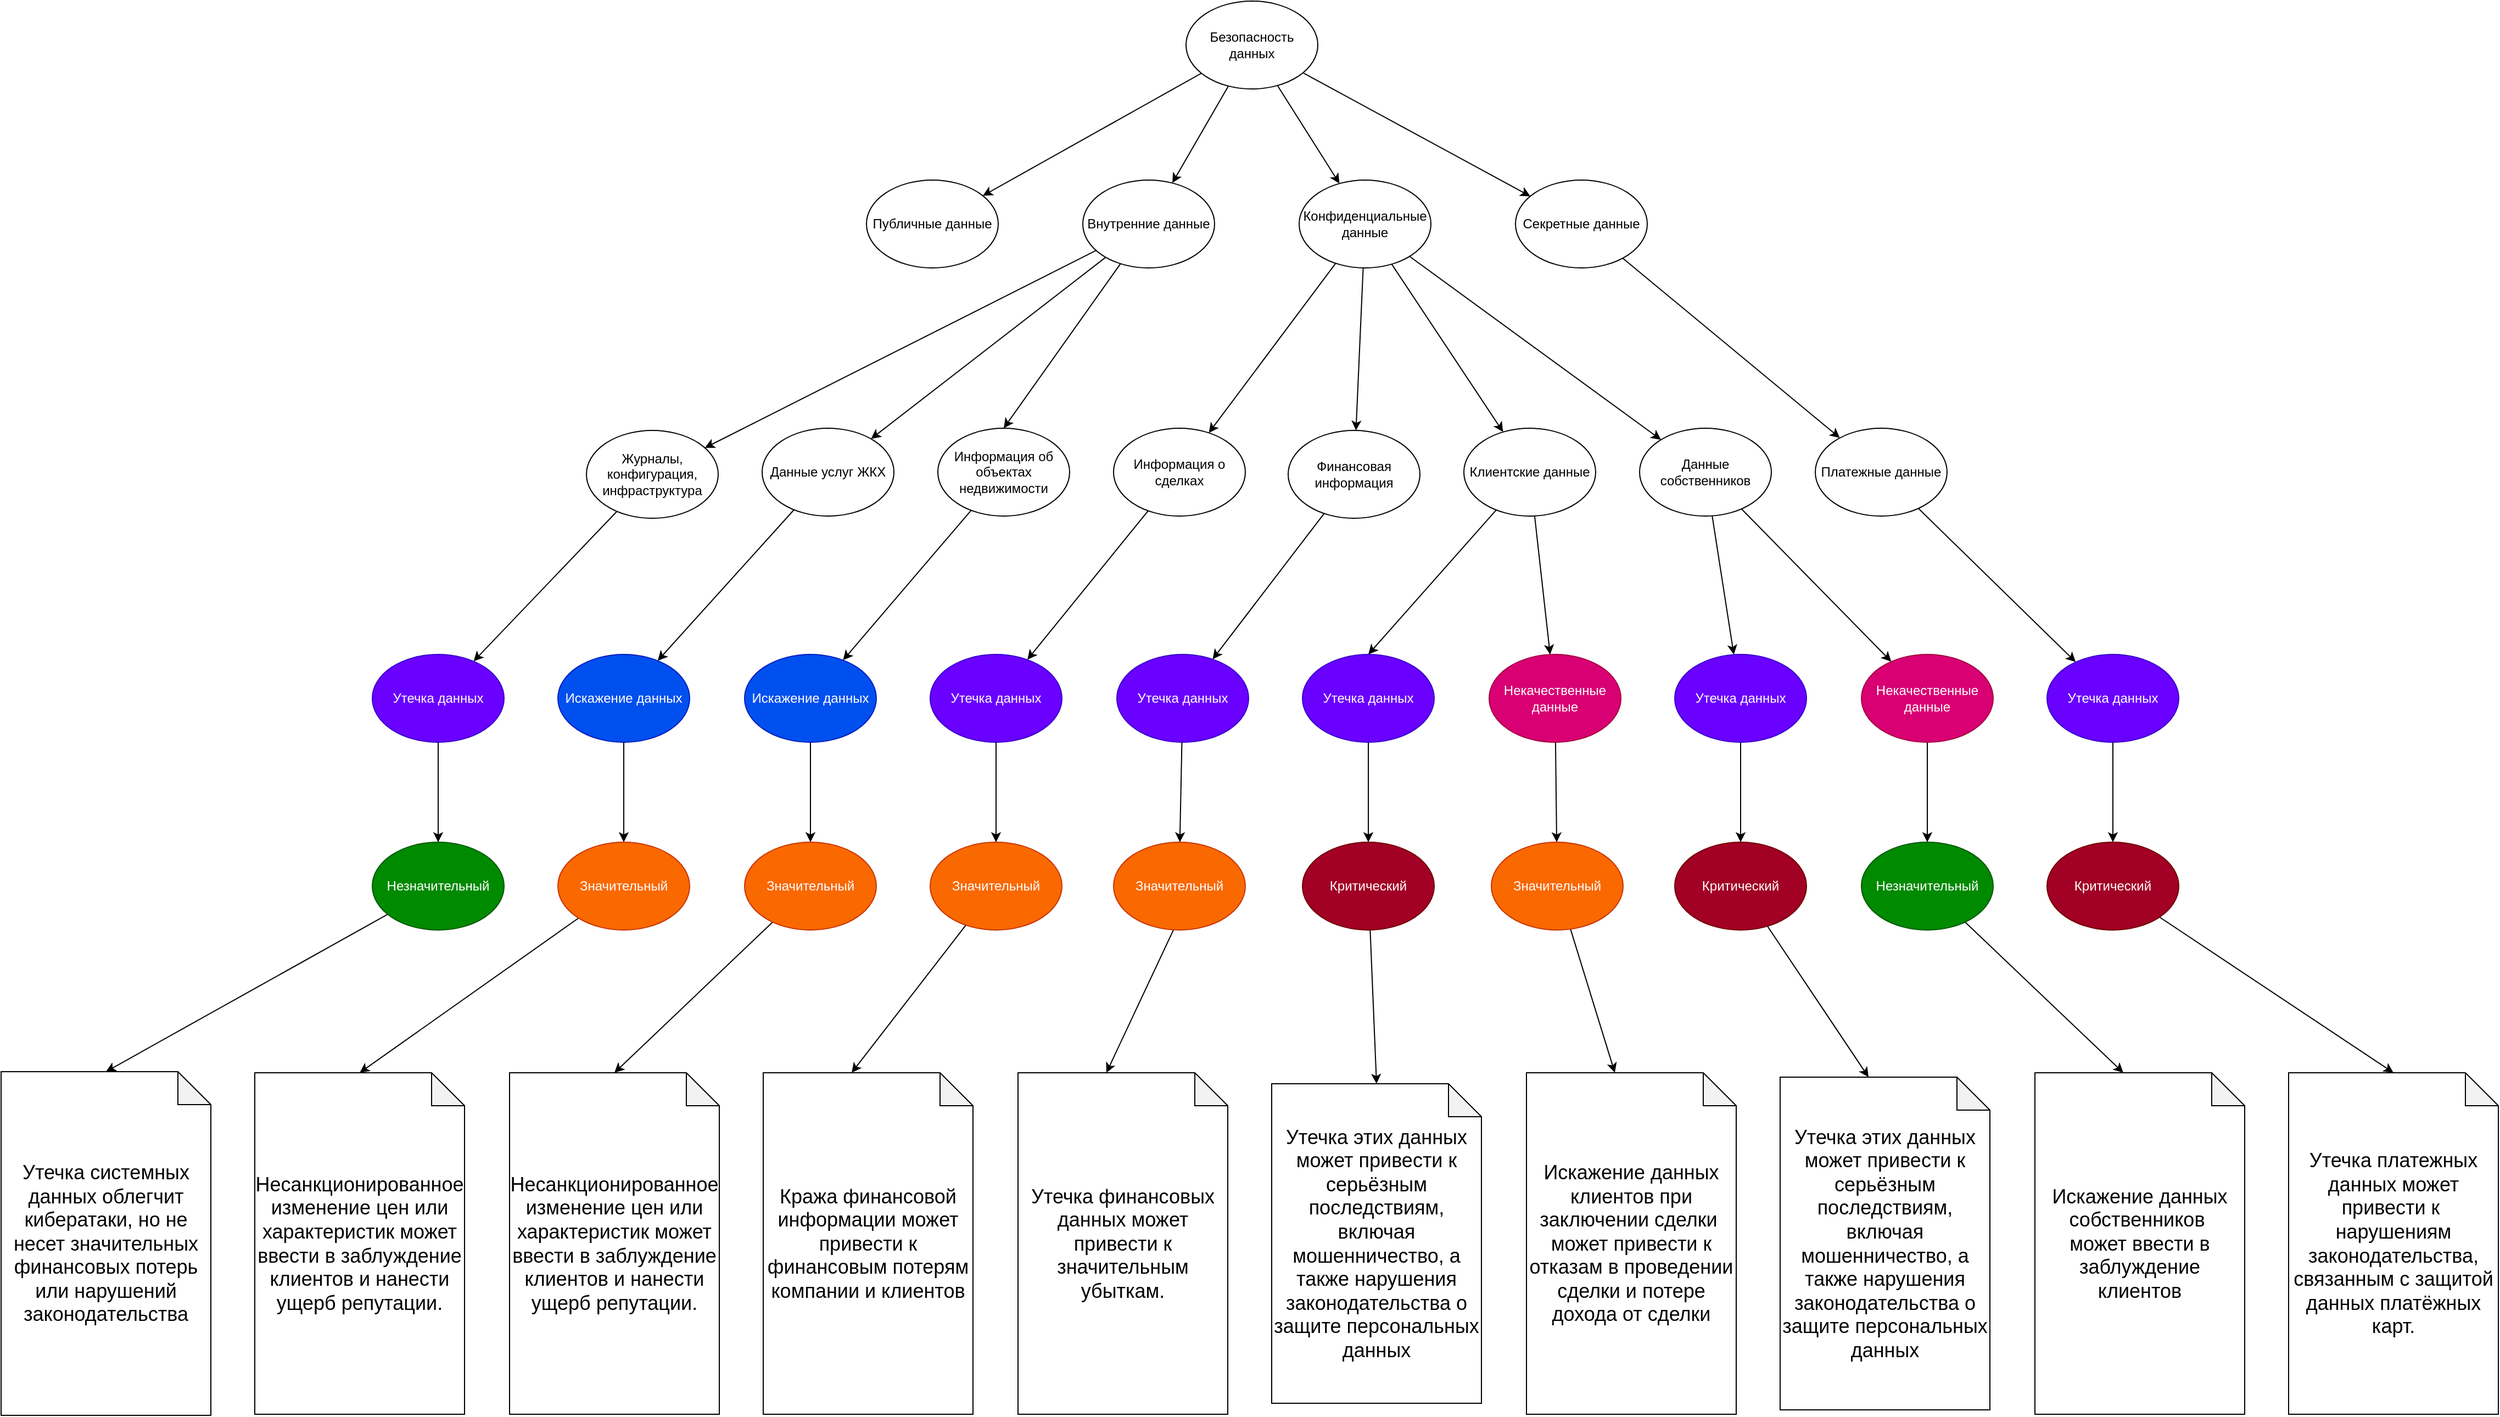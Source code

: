 <mxfile border="50" scale="3" compressed="false" locked="false" version="24.7.17">
  <diagram name="Blank" id="YmL12bMKpDGza6XwsDPr">
    <mxGraphModel dx="3905" dy="2410" grid="0" gridSize="10" guides="1" tooltips="1" connect="1" arrows="1" fold="1" page="0" pageScale="1" pageWidth="827" pageHeight="1169" background="none" math="1" shadow="0">
      <root>
        <mxCell id="X5NqExCQtvZxIxQ7pmgY-0" />
        <mxCell id="1" parent="X5NqExCQtvZxIxQ7pmgY-0" />
        <mxCell id="iUF3AZ4xDHUMgEFbk4HD-5" style="rounded=0;orthogonalLoop=1;jettySize=auto;html=1;" parent="1" source="iUF3AZ4xDHUMgEFbk4HD-4" target="iUF3AZ4xDHUMgEFbk4HD-8" edge="1">
          <mxGeometry relative="1" as="geometry">
            <mxPoint x="279" y="98.412" as="targetPoint" />
          </mxGeometry>
        </mxCell>
        <mxCell id="iUF3AZ4xDHUMgEFbk4HD-11" value="" style="rounded=0;orthogonalLoop=1;jettySize=auto;html=1;" parent="1" source="iUF3AZ4xDHUMgEFbk4HD-4" target="iUF3AZ4xDHUMgEFbk4HD-9" edge="1">
          <mxGeometry relative="1" as="geometry" />
        </mxCell>
        <mxCell id="iUF3AZ4xDHUMgEFbk4HD-13" value="" style="rounded=0;orthogonalLoop=1;jettySize=auto;html=1;" parent="1" source="iUF3AZ4xDHUMgEFbk4HD-4" target="iUF3AZ4xDHUMgEFbk4HD-12" edge="1">
          <mxGeometry relative="1" as="geometry" />
        </mxCell>
        <mxCell id="iUF3AZ4xDHUMgEFbk4HD-15" value="" style="rounded=0;orthogonalLoop=1;jettySize=auto;html=1;" parent="1" source="iUF3AZ4xDHUMgEFbk4HD-4" target="iUF3AZ4xDHUMgEFbk4HD-14" edge="1">
          <mxGeometry relative="1" as="geometry" />
        </mxCell>
        <mxCell id="iUF3AZ4xDHUMgEFbk4HD-4" value="Безопасность данных" style="ellipse;whiteSpace=wrap;html=1;" parent="1" vertex="1">
          <mxGeometry x="377" y="-40" width="120" height="80" as="geometry" />
        </mxCell>
        <mxCell id="iUF3AZ4xDHUMgEFbk4HD-8" value="Публичные данные" style="ellipse;whiteSpace=wrap;html=1;" parent="1" vertex="1">
          <mxGeometry x="86" y="123.002" width="120" height="80" as="geometry" />
        </mxCell>
        <mxCell id="L0yhtiMxKiU-OxAI1r1Y-7" style="rounded=0;orthogonalLoop=1;jettySize=auto;html=1;" parent="1" source="iUF3AZ4xDHUMgEFbk4HD-9" target="L0yhtiMxKiU-OxAI1r1Y-6" edge="1">
          <mxGeometry relative="1" as="geometry" />
        </mxCell>
        <mxCell id="L0yhtiMxKiU-OxAI1r1Y-9" style="rounded=0;orthogonalLoop=1;jettySize=auto;html=1;entryX=0.5;entryY=0;entryDx=0;entryDy=0;" parent="1" source="iUF3AZ4xDHUMgEFbk4HD-9" target="L0yhtiMxKiU-OxAI1r1Y-8" edge="1">
          <mxGeometry relative="1" as="geometry" />
        </mxCell>
        <mxCell id="L0yhtiMxKiU-OxAI1r1Y-15" style="rounded=0;orthogonalLoop=1;jettySize=auto;html=1;" parent="1" source="iUF3AZ4xDHUMgEFbk4HD-9" target="L0yhtiMxKiU-OxAI1r1Y-14" edge="1">
          <mxGeometry relative="1" as="geometry" />
        </mxCell>
        <mxCell id="iUF3AZ4xDHUMgEFbk4HD-9" value="Внутренние данные" style="ellipse;whiteSpace=wrap;html=1;" parent="1" vertex="1">
          <mxGeometry x="283" y="123" width="120" height="80" as="geometry" />
        </mxCell>
        <mxCell id="wKMJWpAbcCPycHeCVbr1-2" value="" style="rounded=0;orthogonalLoop=1;jettySize=auto;html=1;" parent="1" source="iUF3AZ4xDHUMgEFbk4HD-12" target="wKMJWpAbcCPycHeCVbr1-1" edge="1">
          <mxGeometry relative="1" as="geometry" />
        </mxCell>
        <mxCell id="wKMJWpAbcCPycHeCVbr1-7" value="" style="rounded=0;orthogonalLoop=1;jettySize=auto;html=1;" parent="1" source="iUF3AZ4xDHUMgEFbk4HD-12" target="wKMJWpAbcCPycHeCVbr1-6" edge="1">
          <mxGeometry relative="1" as="geometry" />
        </mxCell>
        <mxCell id="L0yhtiMxKiU-OxAI1r1Y-11" style="rounded=0;orthogonalLoop=1;jettySize=auto;html=1;" parent="1" source="iUF3AZ4xDHUMgEFbk4HD-12" target="L0yhtiMxKiU-OxAI1r1Y-10" edge="1">
          <mxGeometry relative="1" as="geometry" />
        </mxCell>
        <mxCell id="L0yhtiMxKiU-OxAI1r1Y-13" style="rounded=0;orthogonalLoop=1;jettySize=auto;html=1;" parent="1" source="iUF3AZ4xDHUMgEFbk4HD-12" target="L0yhtiMxKiU-OxAI1r1Y-12" edge="1">
          <mxGeometry relative="1" as="geometry" />
        </mxCell>
        <mxCell id="iUF3AZ4xDHUMgEFbk4HD-12" value="Конфиденциальные данные" style="ellipse;whiteSpace=wrap;html=1;" parent="1" vertex="1">
          <mxGeometry x="480" y="123" width="120" height="80" as="geometry" />
        </mxCell>
        <mxCell id="L0yhtiMxKiU-OxAI1r1Y-23" style="rounded=0;orthogonalLoop=1;jettySize=auto;html=1;" parent="1" source="iUF3AZ4xDHUMgEFbk4HD-14" target="L0yhtiMxKiU-OxAI1r1Y-22" edge="1">
          <mxGeometry relative="1" as="geometry" />
        </mxCell>
        <mxCell id="iUF3AZ4xDHUMgEFbk4HD-14" value="Секретные данные" style="ellipse;whiteSpace=wrap;html=1;" parent="1" vertex="1">
          <mxGeometry x="677" y="123" width="120" height="80" as="geometry" />
        </mxCell>
        <mxCell id="L0yhtiMxKiU-OxAI1r1Y-35" style="rounded=0;orthogonalLoop=1;jettySize=auto;html=1;" parent="1" source="wKMJWpAbcCPycHeCVbr1-1" target="L0yhtiMxKiU-OxAI1r1Y-34" edge="1">
          <mxGeometry relative="1" as="geometry" />
        </mxCell>
        <mxCell id="wKMJWpAbcCPycHeCVbr1-1" value="Информация о сделках" style="ellipse;whiteSpace=wrap;html=1;" parent="1" vertex="1">
          <mxGeometry x="311" y="349" width="120" height="80" as="geometry" />
        </mxCell>
        <mxCell id="L0yhtiMxKiU-OxAI1r1Y-20" style="rounded=0;orthogonalLoop=1;jettySize=auto;html=1;entryX=0.5;entryY=0;entryDx=0;entryDy=0;" parent="1" source="wKMJWpAbcCPycHeCVbr1-6" target="L0yhtiMxKiU-OxAI1r1Y-19" edge="1">
          <mxGeometry relative="1" as="geometry" />
        </mxCell>
        <mxCell id="L0yhtiMxKiU-OxAI1r1Y-39" style="rounded=0;orthogonalLoop=1;jettySize=auto;html=1;" parent="1" source="wKMJWpAbcCPycHeCVbr1-6" target="L0yhtiMxKiU-OxAI1r1Y-38" edge="1">
          <mxGeometry relative="1" as="geometry" />
        </mxCell>
        <mxCell id="wKMJWpAbcCPycHeCVbr1-6" value="Клиентские данные" style="ellipse;whiteSpace=wrap;html=1;" parent="1" vertex="1">
          <mxGeometry x="630" y="349" width="120" height="80" as="geometry" />
        </mxCell>
        <mxCell id="L0yhtiMxKiU-OxAI1r1Y-54" style="rounded=0;orthogonalLoop=1;jettySize=auto;html=1;" parent="1" source="L0yhtiMxKiU-OxAI1r1Y-1" target="L0yhtiMxKiU-OxAI1r1Y-53" edge="1">
          <mxGeometry relative="1" as="geometry" />
        </mxCell>
        <mxCell id="L0yhtiMxKiU-OxAI1r1Y-1" value="Утечка данных" style="ellipse;whiteSpace=wrap;html=1;fillColor=#6a00ff;fontColor=#ffffff;strokeColor=#3700CC;" parent="1" vertex="1">
          <mxGeometry x="-364" y="555" width="120" height="80" as="geometry" />
        </mxCell>
        <mxCell id="L0yhtiMxKiU-OxAI1r1Y-52" style="rounded=0;orthogonalLoop=1;jettySize=auto;html=1;" parent="1" source="L0yhtiMxKiU-OxAI1r1Y-3" target="L0yhtiMxKiU-OxAI1r1Y-51" edge="1">
          <mxGeometry relative="1" as="geometry" />
        </mxCell>
        <mxCell id="L0yhtiMxKiU-OxAI1r1Y-3" value="Искажение данных" style="ellipse;whiteSpace=wrap;html=1;fillColor=#0050ef;fontColor=#ffffff;strokeColor=#001DBC;" parent="1" vertex="1">
          <mxGeometry x="-25" y="555" width="120" height="80" as="geometry" />
        </mxCell>
        <mxCell id="L0yhtiMxKiU-OxAI1r1Y-45" style="rounded=0;orthogonalLoop=1;jettySize=auto;html=1;" parent="1" source="L0yhtiMxKiU-OxAI1r1Y-4" target="L0yhtiMxKiU-OxAI1r1Y-43" edge="1">
          <mxGeometry relative="1" as="geometry" />
        </mxCell>
        <mxCell id="L0yhtiMxKiU-OxAI1r1Y-4" value="Некачественные данные" style="ellipse;whiteSpace=wrap;html=1;fillColor=#d80073;fontColor=#ffffff;strokeColor=#A50040;" parent="1" vertex="1">
          <mxGeometry x="992" y="555" width="120" height="80" as="geometry" />
        </mxCell>
        <mxCell id="L0yhtiMxKiU-OxAI1r1Y-16" style="rounded=0;orthogonalLoop=1;jettySize=auto;html=1;" parent="1" source="L0yhtiMxKiU-OxAI1r1Y-6" target="L0yhtiMxKiU-OxAI1r1Y-1" edge="1">
          <mxGeometry relative="1" as="geometry" />
        </mxCell>
        <mxCell id="L0yhtiMxKiU-OxAI1r1Y-6" value="Журналы, конфигурация,&lt;div&gt;инфраструктура&lt;/div&gt;" style="ellipse;whiteSpace=wrap;html=1;" parent="1" vertex="1">
          <mxGeometry x="-169" y="351" width="120" height="80" as="geometry" />
        </mxCell>
        <mxCell id="L0yhtiMxKiU-OxAI1r1Y-18" style="rounded=0;orthogonalLoop=1;jettySize=auto;html=1;" parent="1" source="L0yhtiMxKiU-OxAI1r1Y-8" target="L0yhtiMxKiU-OxAI1r1Y-3" edge="1">
          <mxGeometry relative="1" as="geometry" />
        </mxCell>
        <mxCell id="L0yhtiMxKiU-OxAI1r1Y-8" value="Информация об объектах недвижимости" style="ellipse;whiteSpace=wrap;html=1;" parent="1" vertex="1">
          <mxGeometry x="151" y="349" width="120" height="80" as="geometry" />
        </mxCell>
        <mxCell id="L0yhtiMxKiU-OxAI1r1Y-25" style="rounded=0;orthogonalLoop=1;jettySize=auto;html=1;" parent="1" source="L0yhtiMxKiU-OxAI1r1Y-10" target="L0yhtiMxKiU-OxAI1r1Y-24" edge="1">
          <mxGeometry relative="1" as="geometry" />
        </mxCell>
        <mxCell id="L0yhtiMxKiU-OxAI1r1Y-10" value="Финансовая информация" style="ellipse;whiteSpace=wrap;html=1;" parent="1" vertex="1">
          <mxGeometry x="470" y="351" width="120" height="80" as="geometry" />
        </mxCell>
        <mxCell id="L0yhtiMxKiU-OxAI1r1Y-21" style="rounded=0;orthogonalLoop=1;jettySize=auto;html=1;" parent="1" source="L0yhtiMxKiU-OxAI1r1Y-12" target="L0yhtiMxKiU-OxAI1r1Y-27" edge="1">
          <mxGeometry relative="1" as="geometry" />
        </mxCell>
        <mxCell id="L0yhtiMxKiU-OxAI1r1Y-26" style="rounded=0;orthogonalLoop=1;jettySize=auto;html=1;" parent="1" source="L0yhtiMxKiU-OxAI1r1Y-12" target="L0yhtiMxKiU-OxAI1r1Y-4" edge="1">
          <mxGeometry relative="1" as="geometry" />
        </mxCell>
        <mxCell id="L0yhtiMxKiU-OxAI1r1Y-12" value="Данные собственников" style="ellipse;whiteSpace=wrap;html=1;" parent="1" vertex="1">
          <mxGeometry x="790" y="349" width="120" height="80" as="geometry" />
        </mxCell>
        <mxCell id="L0yhtiMxKiU-OxAI1r1Y-17" style="rounded=0;orthogonalLoop=1;jettySize=auto;html=1;" parent="1" source="L0yhtiMxKiU-OxAI1r1Y-14" target="L0yhtiMxKiU-OxAI1r1Y-37" edge="1">
          <mxGeometry relative="1" as="geometry" />
        </mxCell>
        <mxCell id="L0yhtiMxKiU-OxAI1r1Y-14" value="Данные услуг ЖКХ" style="ellipse;whiteSpace=wrap;html=1;" parent="1" vertex="1">
          <mxGeometry x="-9" y="349" width="120" height="80" as="geometry" />
        </mxCell>
        <mxCell id="L0yhtiMxKiU-OxAI1r1Y-59" style="rounded=0;orthogonalLoop=1;jettySize=auto;html=1;" parent="1" source="L0yhtiMxKiU-OxAI1r1Y-19" target="L0yhtiMxKiU-OxAI1r1Y-58" edge="1">
          <mxGeometry relative="1" as="geometry" />
        </mxCell>
        <mxCell id="L0yhtiMxKiU-OxAI1r1Y-19" value="Утечка данных" style="ellipse;whiteSpace=wrap;html=1;fillColor=#6a00ff;fontColor=#ffffff;strokeColor=#3700CC;" parent="1" vertex="1">
          <mxGeometry x="483" y="555" width="120" height="80" as="geometry" />
        </mxCell>
        <mxCell id="L0yhtiMxKiU-OxAI1r1Y-33" style="rounded=0;orthogonalLoop=1;jettySize=auto;html=1;" parent="1" source="L0yhtiMxKiU-OxAI1r1Y-22" target="L0yhtiMxKiU-OxAI1r1Y-32" edge="1">
          <mxGeometry relative="1" as="geometry" />
        </mxCell>
        <mxCell id="L0yhtiMxKiU-OxAI1r1Y-22" value="Платежные данные" style="ellipse;whiteSpace=wrap;html=1;" parent="1" vertex="1">
          <mxGeometry x="950" y="349" width="120" height="80" as="geometry" />
        </mxCell>
        <mxCell id="L0yhtiMxKiU-OxAI1r1Y-46" style="rounded=0;orthogonalLoop=1;jettySize=auto;html=1;" parent="1" source="L0yhtiMxKiU-OxAI1r1Y-24" edge="1">
          <mxGeometry relative="1" as="geometry">
            <mxPoint x="371.36" y="726.001" as="targetPoint" />
          </mxGeometry>
        </mxCell>
        <mxCell id="L0yhtiMxKiU-OxAI1r1Y-24" value="Утечка данных" style="ellipse;whiteSpace=wrap;html=1;fillColor=#6a00ff;fontColor=#ffffff;strokeColor=#3700CC;" parent="1" vertex="1">
          <mxGeometry x="314" y="555" width="120" height="80" as="geometry" />
        </mxCell>
        <mxCell id="L0yhtiMxKiU-OxAI1r1Y-57" style="rounded=0;orthogonalLoop=1;jettySize=auto;html=1;" parent="1" source="L0yhtiMxKiU-OxAI1r1Y-27" target="L0yhtiMxKiU-OxAI1r1Y-55" edge="1">
          <mxGeometry relative="1" as="geometry" />
        </mxCell>
        <mxCell id="L0yhtiMxKiU-OxAI1r1Y-27" value="Утечка данных" style="ellipse;whiteSpace=wrap;html=1;fillColor=#6a00ff;fontColor=#ffffff;strokeColor=#3700CC;" parent="1" vertex="1">
          <mxGeometry x="822" y="555" width="120" height="80" as="geometry" />
        </mxCell>
        <mxCell id="L0yhtiMxKiU-OxAI1r1Y-48" style="rounded=0;orthogonalLoop=1;jettySize=auto;html=1;" parent="1" source="L0yhtiMxKiU-OxAI1r1Y-32" target="L0yhtiMxKiU-OxAI1r1Y-47" edge="1">
          <mxGeometry relative="1" as="geometry" />
        </mxCell>
        <mxCell id="L0yhtiMxKiU-OxAI1r1Y-32" value="Утечка данных" style="ellipse;whiteSpace=wrap;html=1;fillColor=#6a00ff;fontColor=#ffffff;strokeColor=#3700CC;" parent="1" vertex="1">
          <mxGeometry x="1161" y="555" width="120" height="80" as="geometry" />
        </mxCell>
        <mxCell id="L0yhtiMxKiU-OxAI1r1Y-61" style="rounded=0;orthogonalLoop=1;jettySize=auto;html=1;" parent="1" source="L0yhtiMxKiU-OxAI1r1Y-34" target="L0yhtiMxKiU-OxAI1r1Y-60" edge="1">
          <mxGeometry relative="1" as="geometry" />
        </mxCell>
        <mxCell id="L0yhtiMxKiU-OxAI1r1Y-34" value="Утечка данных" style="ellipse;whiteSpace=wrap;html=1;fillColor=#6a00ff;fontColor=#ffffff;strokeColor=#3700CC;" parent="1" vertex="1">
          <mxGeometry x="144" y="555" width="120" height="80" as="geometry" />
        </mxCell>
        <mxCell id="L0yhtiMxKiU-OxAI1r1Y-50" style="rounded=0;orthogonalLoop=1;jettySize=auto;html=1;" parent="1" source="L0yhtiMxKiU-OxAI1r1Y-37" target="L0yhtiMxKiU-OxAI1r1Y-49" edge="1">
          <mxGeometry relative="1" as="geometry" />
        </mxCell>
        <mxCell id="L0yhtiMxKiU-OxAI1r1Y-37" value="Искажение данных" style="ellipse;whiteSpace=wrap;html=1;fillColor=#0050ef;fontColor=#ffffff;strokeColor=#001DBC;" parent="1" vertex="1">
          <mxGeometry x="-195" y="555" width="120" height="80" as="geometry" />
        </mxCell>
        <mxCell id="L0yhtiMxKiU-OxAI1r1Y-44" style="rounded=0;orthogonalLoop=1;jettySize=auto;html=1;" parent="1" source="L0yhtiMxKiU-OxAI1r1Y-38" target="L0yhtiMxKiU-OxAI1r1Y-41" edge="1">
          <mxGeometry relative="1" as="geometry" />
        </mxCell>
        <mxCell id="L0yhtiMxKiU-OxAI1r1Y-38" value="Некачественные данные" style="ellipse;whiteSpace=wrap;html=1;fillColor=#d80073;fontColor=#ffffff;strokeColor=#A50040;" parent="1" vertex="1">
          <mxGeometry x="653" y="555" width="120" height="80" as="geometry" />
        </mxCell>
        <mxCell id="L0yhtiMxKiU-OxAI1r1Y-77" style="rounded=0;orthogonalLoop=1;jettySize=auto;html=1;entryX=0;entryY=0;entryDx=80.5;entryDy=0;entryPerimeter=0;" parent="1" source="L0yhtiMxKiU-OxAI1r1Y-41" target="L0yhtiMxKiU-OxAI1r1Y-75" edge="1">
          <mxGeometry relative="1" as="geometry" />
        </mxCell>
        <mxCell id="L0yhtiMxKiU-OxAI1r1Y-41" value="Значительный" style="ellipse;whiteSpace=wrap;html=1;fillColor=#fa6800;fontColor=#FFFFFF;strokeColor=#C73500;" parent="1" vertex="1">
          <mxGeometry x="655" y="726" width="120" height="80" as="geometry" />
        </mxCell>
        <mxCell id="L0yhtiMxKiU-OxAI1r1Y-73" style="rounded=0;orthogonalLoop=1;jettySize=auto;html=1;entryX=0;entryY=0;entryDx=80.5;entryDy=0;entryPerimeter=0;" parent="1" target="L0yhtiMxKiU-OxAI1r1Y-71" edge="1">
          <mxGeometry relative="1" as="geometry">
            <mxPoint x="365.568" y="805.836" as="sourcePoint" />
          </mxGeometry>
        </mxCell>
        <mxCell id="L0yhtiMxKiU-OxAI1r1Y-76" style="rounded=0;orthogonalLoop=1;jettySize=auto;html=1;entryX=0;entryY=0;entryDx=80.5;entryDy=0;entryPerimeter=0;" parent="1" source="L0yhtiMxKiU-OxAI1r1Y-43" target="L0yhtiMxKiU-OxAI1r1Y-74" edge="1">
          <mxGeometry relative="1" as="geometry" />
        </mxCell>
        <mxCell id="L0yhtiMxKiU-OxAI1r1Y-43" value="Незначительный" style="ellipse;whiteSpace=wrap;html=1;fillColor=#008a00;fontColor=#ffffff;strokeColor=#005700;" parent="1" vertex="1">
          <mxGeometry x="992" y="726" width="120" height="80" as="geometry" />
        </mxCell>
        <mxCell id="L0yhtiMxKiU-OxAI1r1Y-72" style="rounded=0;orthogonalLoop=1;jettySize=auto;html=1;entryX=0.5;entryY=0;entryDx=0;entryDy=0;entryPerimeter=0;" parent="1" source="L0yhtiMxKiU-OxAI1r1Y-47" target="L0yhtiMxKiU-OxAI1r1Y-70" edge="1">
          <mxGeometry relative="1" as="geometry" />
        </mxCell>
        <mxCell id="L0yhtiMxKiU-OxAI1r1Y-47" value="Критический" style="ellipse;whiteSpace=wrap;html=1;fillColor=#a20025;fontColor=#ffffff;strokeColor=#6F0000;" parent="1" vertex="1">
          <mxGeometry x="1161" y="726" width="120" height="80" as="geometry" />
        </mxCell>
        <mxCell id="L0yhtiMxKiU-OxAI1r1Y-81" style="rounded=0;orthogonalLoop=1;jettySize=auto;html=1;entryX=0.5;entryY=0;entryDx=0;entryDy=0;entryPerimeter=0;" parent="1" source="L0yhtiMxKiU-OxAI1r1Y-49" target="L0yhtiMxKiU-OxAI1r1Y-80" edge="1">
          <mxGeometry relative="1" as="geometry" />
        </mxCell>
        <mxCell id="L0yhtiMxKiU-OxAI1r1Y-49" value="Значительный" style="ellipse;whiteSpace=wrap;html=1;fillColor=#fa6800;fontColor=#FFFFFF;strokeColor=#C73500;" parent="1" vertex="1">
          <mxGeometry x="-195" y="726" width="120" height="80" as="geometry" />
        </mxCell>
        <mxCell id="L0yhtiMxKiU-OxAI1r1Y-83" style="rounded=0;orthogonalLoop=1;jettySize=auto;html=1;entryX=0.5;entryY=0;entryDx=0;entryDy=0;entryPerimeter=0;" parent="1" source="L0yhtiMxKiU-OxAI1r1Y-51" target="L0yhtiMxKiU-OxAI1r1Y-82" edge="1">
          <mxGeometry relative="1" as="geometry" />
        </mxCell>
        <mxCell id="L0yhtiMxKiU-OxAI1r1Y-51" value="Значительный" style="ellipse;whiteSpace=wrap;html=1;fillColor=#fa6800;fontColor=#FFFFFF;strokeColor=#C73500;" parent="1" vertex="1">
          <mxGeometry x="-25" y="726" width="120" height="80" as="geometry" />
        </mxCell>
        <mxCell id="L0yhtiMxKiU-OxAI1r1Y-65" style="rounded=0;orthogonalLoop=1;jettySize=auto;html=1;entryX=0.5;entryY=0;entryDx=0;entryDy=0;entryPerimeter=0;" parent="1" source="L0yhtiMxKiU-OxAI1r1Y-53" target="L0yhtiMxKiU-OxAI1r1Y-63" edge="1">
          <mxGeometry relative="1" as="geometry" />
        </mxCell>
        <mxCell id="L0yhtiMxKiU-OxAI1r1Y-53" value="Незначительный" style="ellipse;whiteSpace=wrap;html=1;fillColor=#008a00;fontColor=#ffffff;strokeColor=#005700;" parent="1" vertex="1">
          <mxGeometry x="-364" y="726" width="120" height="80" as="geometry" />
        </mxCell>
        <mxCell id="L0yhtiMxKiU-OxAI1r1Y-67" style="rounded=0;orthogonalLoop=1;jettySize=auto;html=1;entryX=0;entryY=0;entryDx=80.5;entryDy=0;entryPerimeter=0;" parent="1" source="L0yhtiMxKiU-OxAI1r1Y-55" target="L0yhtiMxKiU-OxAI1r1Y-66" edge="1">
          <mxGeometry relative="1" as="geometry" />
        </mxCell>
        <mxCell id="L0yhtiMxKiU-OxAI1r1Y-55" value="Критический" style="ellipse;whiteSpace=wrap;html=1;fillColor=#a20025;fontColor=#ffffff;strokeColor=#6F0000;" parent="1" vertex="1">
          <mxGeometry x="822" y="726" width="120" height="80" as="geometry" />
        </mxCell>
        <mxCell id="L0yhtiMxKiU-OxAI1r1Y-69" style="rounded=0;orthogonalLoop=1;jettySize=auto;html=1;entryX=0.5;entryY=0;entryDx=0;entryDy=0;entryPerimeter=0;" parent="1" source="L0yhtiMxKiU-OxAI1r1Y-58" target="L0yhtiMxKiU-OxAI1r1Y-68" edge="1">
          <mxGeometry relative="1" as="geometry" />
        </mxCell>
        <mxCell id="L0yhtiMxKiU-OxAI1r1Y-58" value="Критический" style="ellipse;whiteSpace=wrap;html=1;fillColor=#a20025;fontColor=#ffffff;strokeColor=#6F0000;" parent="1" vertex="1">
          <mxGeometry x="483" y="726" width="120" height="80" as="geometry" />
        </mxCell>
        <mxCell id="L0yhtiMxKiU-OxAI1r1Y-79" style="rounded=0;orthogonalLoop=1;jettySize=auto;html=1;entryX=0;entryY=0;entryDx=80.5;entryDy=0;entryPerimeter=0;" parent="1" source="L0yhtiMxKiU-OxAI1r1Y-60" target="L0yhtiMxKiU-OxAI1r1Y-78" edge="1">
          <mxGeometry relative="1" as="geometry" />
        </mxCell>
        <mxCell id="L0yhtiMxKiU-OxAI1r1Y-60" value="Значительный" style="ellipse;whiteSpace=wrap;html=1;fillColor=#fa6800;fontColor=#FFFFFF;strokeColor=#C73500;" parent="1" vertex="1">
          <mxGeometry x="144" y="726" width="120" height="80" as="geometry" />
        </mxCell>
        <mxCell id="L0yhtiMxKiU-OxAI1r1Y-63" value="&lt;span style=&quot;font-family: &amp;quot;YS Text&amp;quot;, sans-serif; font-size: 18px; text-align: left; white-space-collapse: preserve-breaks;&quot;&gt;Утечка системных данных облегчит кибератаки, но не несет значительных финансовых потерь или нарушений законодательства&lt;/span&gt;" style="shape=note;whiteSpace=wrap;html=1;backgroundOutline=1;darkOpacity=0.05;fillColor=default;" parent="1" vertex="1">
          <mxGeometry x="-702" y="935" width="191" height="313" as="geometry" />
        </mxCell>
        <mxCell id="L0yhtiMxKiU-OxAI1r1Y-66" value="&lt;span style=&quot;font-family: &amp;quot;YS Text&amp;quot;, sans-serif; font-size: 18px; text-align: left; white-space-collapse: preserve-breaks;&quot;&gt;Утечка этих данных может привести к серьёзным последствиям, включая мошенничество, а также нарушения законодательства о защите персональных данных&lt;/span&gt;" style="shape=note;whiteSpace=wrap;html=1;backgroundOutline=1;darkOpacity=0.05;" parent="1" vertex="1">
          <mxGeometry x="918" y="940" width="191" height="303" as="geometry" />
        </mxCell>
        <mxCell id="L0yhtiMxKiU-OxAI1r1Y-68" value="&lt;span style=&quot;font-family: &amp;quot;YS Text&amp;quot;, sans-serif; font-size: 18px; text-align: left; white-space-collapse: preserve-breaks;&quot;&gt;Утечка этих данных может привести к серьёзным последствиям, включая мошенничество, а также нарушения законодательства о защите персональных данных&lt;/span&gt;" style="shape=note;whiteSpace=wrap;html=1;backgroundOutline=1;darkOpacity=0.05;" parent="1" vertex="1">
          <mxGeometry x="455" y="946" width="191" height="291" as="geometry" />
        </mxCell>
        <mxCell id="L0yhtiMxKiU-OxAI1r1Y-70" value="&lt;span style=&quot;font-family: &amp;quot;YS Text&amp;quot;, sans-serif; font-size: 18px; font-style: normal; font-variant-ligatures: normal; font-variant-caps: normal; font-weight: 400; letter-spacing: normal; orphans: 2; text-align: left; text-indent: 0px; text-transform: none; widows: 2; word-spacing: 0px; -webkit-text-stroke-width: 0px; white-space: pre-line; text-decoration-thickness: initial; text-decoration-style: initial; text-decoration-color: initial; float: none; display: inline !important;&quot;&gt;Утечка платежных данных может привести к&amp;nbsp; нарушениям законодательства, связанным с защитой данных платёжных карт.&lt;/span&gt;" style="shape=note;whiteSpace=wrap;html=1;backgroundOutline=1;darkOpacity=0.05;" parent="1" vertex="1">
          <mxGeometry x="1381" y="936" width="191" height="311" as="geometry" />
        </mxCell>
        <mxCell id="L0yhtiMxKiU-OxAI1r1Y-71" value="&lt;span style=&quot;font-family: &amp;quot;YS Text&amp;quot;, sans-serif; font-size: 18px; font-style: normal; font-variant-ligatures: normal; font-variant-caps: normal; font-weight: 400; letter-spacing: normal; orphans: 2; text-align: left; text-indent: 0px; text-transform: none; widows: 2; word-spacing: 0px; -webkit-text-stroke-width: 0px; white-space: pre-line; text-decoration-thickness: initial; text-decoration-style: initial; text-decoration-color: initial; float: none; display: inline !important;&quot;&gt;Утечка финансовых данных может привести к значительным убыткам.&lt;/span&gt;" style="shape=note;whiteSpace=wrap;html=1;backgroundOutline=1;darkOpacity=0.05;" parent="1" vertex="1">
          <mxGeometry x="224" y="936" width="191" height="311" as="geometry" />
        </mxCell>
        <mxCell id="L0yhtiMxKiU-OxAI1r1Y-74" value="&lt;span style=&quot;font-family: &amp;quot;YS Text&amp;quot;, sans-serif; font-size: 18px; font-style: normal; font-variant-ligatures: normal; font-variant-caps: normal; font-weight: 400; letter-spacing: normal; orphans: 2; text-align: left; text-indent: 0px; text-transform: none; widows: 2; word-spacing: 0px; -webkit-text-stroke-width: 0px; white-space: pre-line; text-decoration-thickness: initial; text-decoration-style: initial; text-decoration-color: initial; float: none; display: inline !important;&quot;&gt;Искажение данных собственников&amp;nbsp;&lt;/span&gt;&lt;div&gt;&lt;span style=&quot;font-family: &amp;quot;YS Text&amp;quot;, sans-serif; font-size: 18px; font-style: normal; font-variant-ligatures: normal; font-variant-caps: normal; font-weight: 400; letter-spacing: normal; orphans: 2; text-align: left; text-indent: 0px; text-transform: none; widows: 2; word-spacing: 0px; -webkit-text-stroke-width: 0px; white-space: pre-line; text-decoration-thickness: initial; text-decoration-style: initial; text-decoration-color: initial; float: none; display: inline !important;&quot;&gt;может ввести в заблуждение клиентов&lt;/span&gt;&lt;/div&gt;" style="shape=note;whiteSpace=wrap;html=1;backgroundOutline=1;darkOpacity=0.05;" parent="1" vertex="1">
          <mxGeometry x="1150" y="936" width="191" height="311" as="geometry" />
        </mxCell>
        <mxCell id="L0yhtiMxKiU-OxAI1r1Y-75" value="&lt;span style=&quot;font-family: &amp;quot;YS Text&amp;quot;, sans-serif; font-size: 18px; font-style: normal; font-variant-ligatures: normal; font-variant-caps: normal; font-weight: 400; letter-spacing: normal; orphans: 2; text-align: left; text-indent: 0px; text-transform: none; widows: 2; word-spacing: 0px; -webkit-text-stroke-width: 0px; white-space: pre-line; text-decoration-thickness: initial; text-decoration-style: initial; text-decoration-color: initial; float: none; display: inline !important;&quot;&gt;Искажение данных клиентов при заключении сделки&amp;nbsp;&lt;/span&gt;&lt;div&gt;&lt;span style=&quot;font-family: &amp;quot;YS Text&amp;quot;, sans-serif; font-size: 18px; font-style: normal; font-variant-ligatures: normal; font-variant-caps: normal; font-weight: 400; letter-spacing: normal; orphans: 2; text-align: left; text-indent: 0px; text-transform: none; widows: 2; word-spacing: 0px; -webkit-text-stroke-width: 0px; white-space: pre-line; text-decoration-thickness: initial; text-decoration-style: initial; text-decoration-color: initial; float: none; display: inline !important;&quot;&gt;может привести к отказам в проведении сделки и потере дохода от сделки&lt;/span&gt;&lt;/div&gt;" style="shape=note;whiteSpace=wrap;html=1;backgroundOutline=1;darkOpacity=0.05;" parent="1" vertex="1">
          <mxGeometry x="687" y="936" width="191" height="311" as="geometry" />
        </mxCell>
        <mxCell id="L0yhtiMxKiU-OxAI1r1Y-78" value="&lt;span style=&quot;font-family: &amp;quot;YS Text&amp;quot;, sans-serif; font-size: 18px; text-align: left; white-space-collapse: preserve-breaks;&quot;&gt;Кража финансовой информации может привести к финансовым потерям компании и клиентов&lt;/span&gt;" style="shape=note;whiteSpace=wrap;html=1;backgroundOutline=1;darkOpacity=0.05;" parent="1" vertex="1">
          <mxGeometry x="-8" y="936" width="191" height="311" as="geometry" />
        </mxCell>
        <mxCell id="L0yhtiMxKiU-OxAI1r1Y-80" value="&lt;span style=&quot;font-family: &amp;quot;YS Text&amp;quot;, sans-serif; font-size: 18px; text-align: left; white-space-collapse: preserve-breaks;&quot;&gt;Несанкционированное изменение цен или характеристик может ввести в заблуждение клиентов и нанести ущерб репутации.&lt;/span&gt;" style="shape=note;whiteSpace=wrap;html=1;backgroundOutline=1;darkOpacity=0.05;" parent="1" vertex="1">
          <mxGeometry x="-471" y="936" width="191" height="311" as="geometry" />
        </mxCell>
        <mxCell id="L0yhtiMxKiU-OxAI1r1Y-82" value="&lt;span style=&quot;font-family: &amp;quot;YS Text&amp;quot;, sans-serif; font-size: 18px; text-align: left; white-space-collapse: preserve-breaks;&quot;&gt;Несанкционированное изменение цен или характеристик может ввести в заблуждение клиентов и нанести ущерб репутации.&lt;/span&gt;" style="shape=note;whiteSpace=wrap;html=1;backgroundOutline=1;darkOpacity=0.05;" parent="1" vertex="1">
          <mxGeometry x="-239" y="936" width="191" height="311" as="geometry" />
        </mxCell>
        <mxCell id="L0yhtiMxKiU-OxAI1r1Y-84" value="Значительный" style="ellipse;whiteSpace=wrap;html=1;fillColor=#fa6800;fontColor=#FFFFFF;strokeColor=#C73500;" parent="1" vertex="1">
          <mxGeometry x="311" y="726" width="120" height="80" as="geometry" />
        </mxCell>
      </root>
    </mxGraphModel>
  </diagram>
</mxfile>
